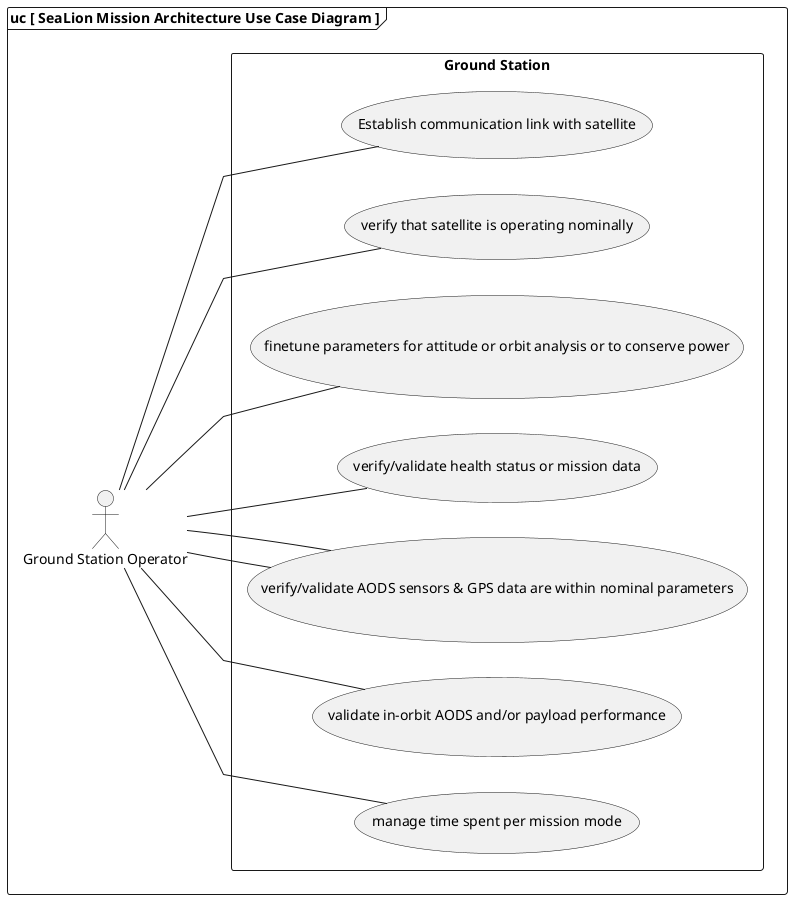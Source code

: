 @startuml
left to right direction
skinparam linetype polyline

/'
skinparam linetype ortho
'/

frame "uc [ SeaLion Mission Architecture Use Case Diagram ]" {

    rectangle gs as "Ground Station" {

        
        (Establish communication link with satellite)
        
        (verify that satellite is operating nominally)
        
        (finetune parameters for attitude or orbit analysis or to conserve power)
        
        (verify/validate health status or mission data)
        
        (verify/validate AODS sensors & GPS data are within nominal parameters)
        
        (verify/validate AODS sensors & GPS data are within nominal parameters)
        
        (validate in-orbit AODS and/or payload performance)
        
        (manage time spent per mission mode)
        

    }

    
    :Ground Station Operator: -- (Establish communication link with satellite)
    
    :Ground Station Operator: -- (verify that satellite is operating nominally)
    
    :Ground Station Operator: -- (finetune parameters for attitude or orbit analysis or to conserve power)
    
    :Ground Station Operator: -- (verify/validate health status or mission data)
    
    :Ground Station Operator: -- (verify/validate AODS sensors & GPS data are within nominal parameters)
    
    :Ground Station Operator: -- (verify/validate AODS sensors & GPS data are within nominal parameters)
    
    :Ground Station Operator: -- (validate in-orbit AODS and/or payload performance)
    
    :Ground Station Operator: -- (manage time spent per mission mode)
    

}
@enduml
